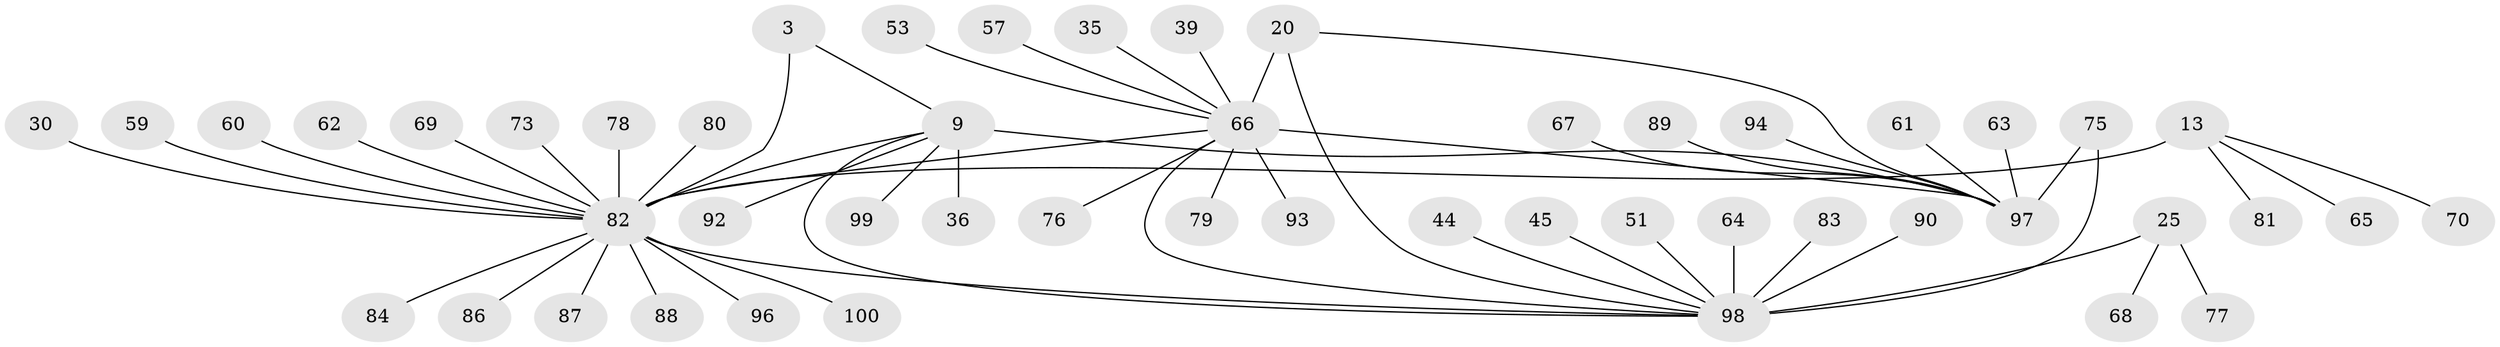 // original degree distribution, {9: 0.04, 5: 0.02, 4: 0.05, 8: 0.04, 13: 0.01, 7: 0.05, 10: 0.02, 6: 0.04, 1: 0.56, 2: 0.15, 3: 0.02}
// Generated by graph-tools (version 1.1) at 2025/56/03/09/25 04:56:02]
// undirected, 50 vertices, 56 edges
graph export_dot {
graph [start="1"]
  node [color=gray90,style=filled];
  3 [super="+2"];
  9 [super="+8"];
  13 [super="+11"];
  20 [super="+19"];
  25 [super="+22"];
  30;
  35;
  36;
  39;
  44;
  45;
  51;
  53;
  57;
  59;
  60;
  61;
  62 [super="+48"];
  63;
  64;
  65;
  66 [super="+18"];
  67;
  68 [super="+33"];
  69;
  70;
  73;
  75;
  76;
  77;
  78 [super="+72"];
  79 [super="+31"];
  80 [super="+54"];
  81;
  82 [super="+5+26+29+40+41+55+58+15"];
  83;
  84;
  86;
  87;
  88;
  89;
  90 [super="+74"];
  92 [super="+85"];
  93 [super="+91"];
  94;
  96;
  97 [super="+10+27+34+95"];
  98 [super="+47+52+24+42+43"];
  99;
  100;
  3 -- 9;
  3 -- 82 [weight=6];
  9 -- 99;
  9 -- 98 [weight=2];
  9 -- 36;
  9 -- 92;
  9 -- 82;
  9 -- 97 [weight=6];
  13 -- 81;
  13 -- 82 [weight=7];
  13 -- 65;
  13 -- 70;
  20 -- 98;
  20 -- 66 [weight=6];
  20 -- 97;
  25 -- 77;
  25 -- 68;
  25 -- 98 [weight=6];
  30 -- 82;
  35 -- 66;
  39 -- 66;
  44 -- 98;
  45 -- 98;
  51 -- 98;
  53 -- 66;
  57 -- 66;
  59 -- 82;
  60 -- 82;
  61 -- 97;
  62 -- 82;
  63 -- 97;
  64 -- 98;
  66 -- 98;
  66 -- 76;
  66 -- 79;
  66 -- 82 [weight=2];
  66 -- 93;
  66 -- 97 [weight=2];
  67 -- 97;
  69 -- 82;
  73 -- 82;
  75 -- 98;
  75 -- 97;
  78 -- 82;
  80 -- 82;
  82 -- 87;
  82 -- 88;
  82 -- 96;
  82 -- 98 [weight=2];
  82 -- 100;
  82 -- 84;
  82 -- 86;
  83 -- 98;
  89 -- 97;
  90 -- 98;
  94 -- 97;
}
